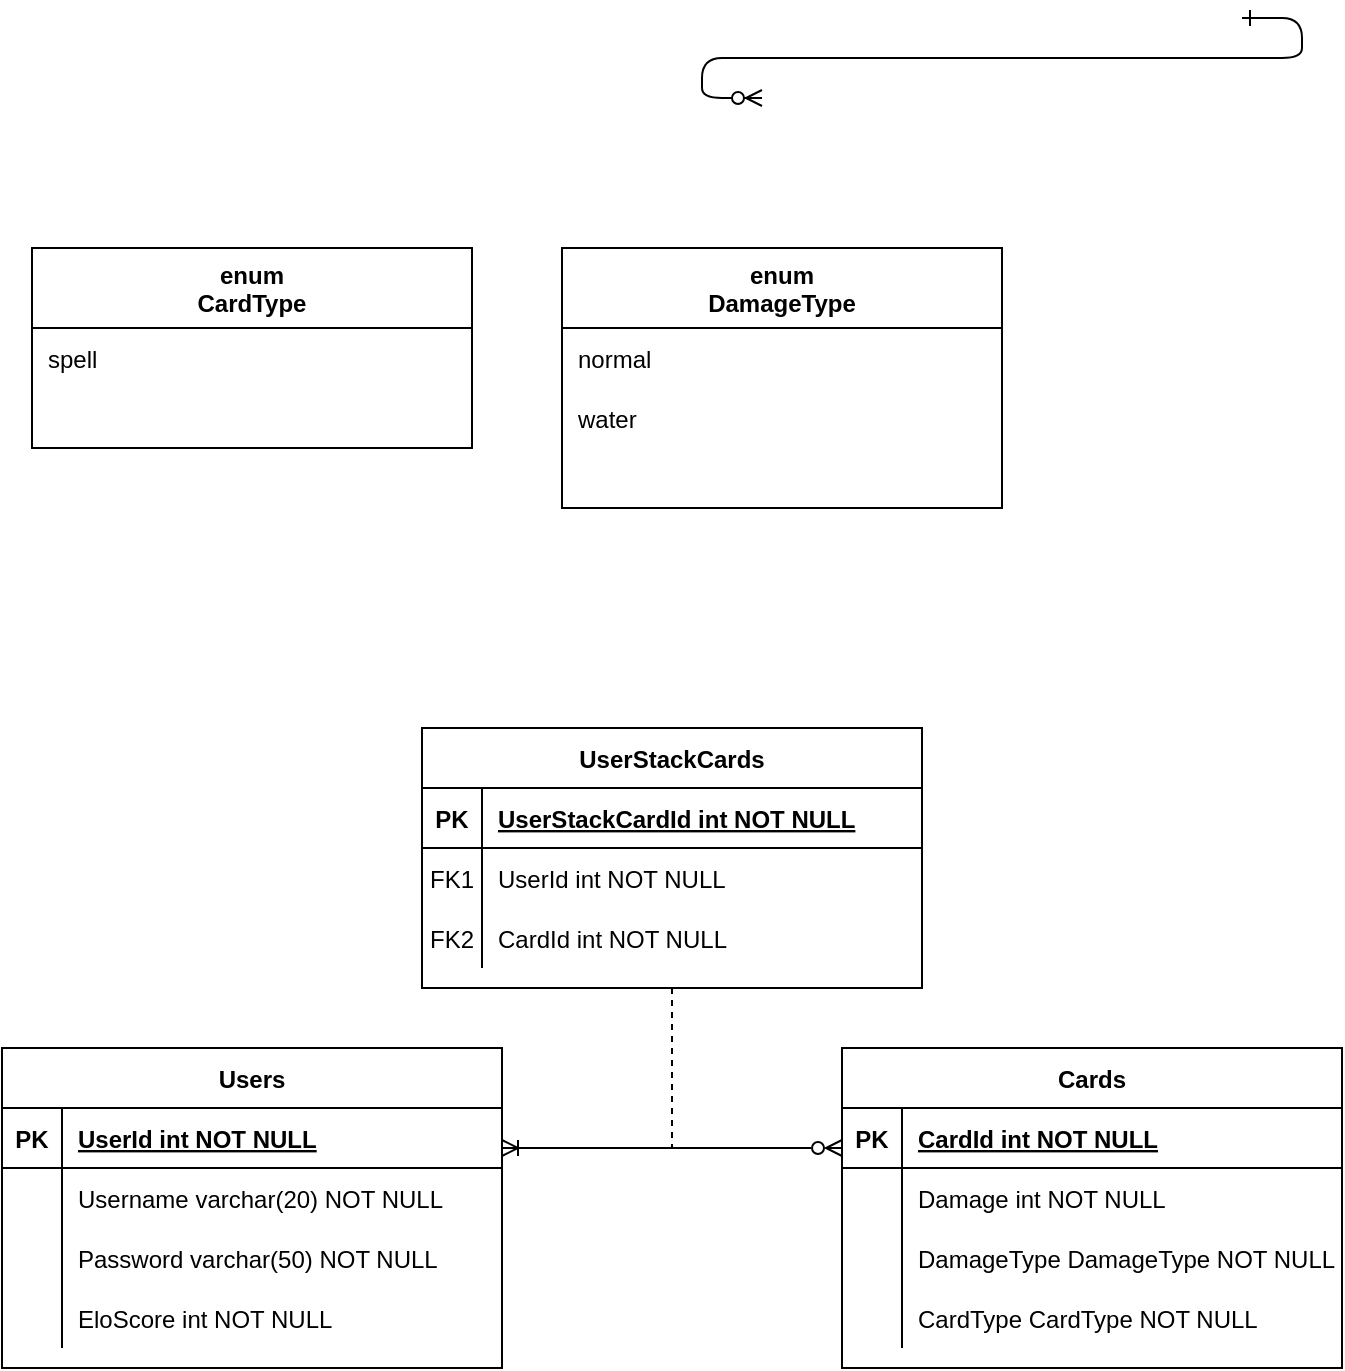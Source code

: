 <mxfile version="22.0.8" type="device">
  <diagram id="R2lEEEUBdFMjLlhIrx00" name="Page-1">
    <mxGraphModel dx="1221" dy="662" grid="1" gridSize="10" guides="1" tooltips="1" connect="1" arrows="1" fold="1" page="1" pageScale="1" pageWidth="850" pageHeight="1100" math="0" shadow="0" extFonts="Permanent Marker^https://fonts.googleapis.com/css?family=Permanent+Marker">
      <root>
        <mxCell id="0" />
        <mxCell id="1" parent="0" />
        <mxCell id="C-vyLk0tnHw3VtMMgP7b-12" value="" style="edgeStyle=entityRelationEdgeStyle;endArrow=ERzeroToMany;startArrow=ERone;endFill=1;startFill=0;" parent="1" target="C-vyLk0tnHw3VtMMgP7b-17" edge="1">
          <mxGeometry width="100" height="100" relative="1" as="geometry">
            <mxPoint x="700" y="165" as="sourcePoint" />
            <mxPoint x="460" y="205" as="targetPoint" />
          </mxGeometry>
        </mxCell>
        <mxCell id="AiCUM0-t5ME2xcEtpfAA-1" value="Users" style="shape=table;startSize=30;container=1;collapsible=1;childLayout=tableLayout;fixedRows=1;rowLines=0;fontStyle=1;align=center;resizeLast=1;" vertex="1" parent="1">
          <mxGeometry x="80" y="680" width="250" height="160" as="geometry" />
        </mxCell>
        <mxCell id="AiCUM0-t5ME2xcEtpfAA-2" value="" style="shape=partialRectangle;collapsible=0;dropTarget=0;pointerEvents=0;fillColor=none;points=[[0,0.5],[1,0.5]];portConstraint=eastwest;top=0;left=0;right=0;bottom=1;" vertex="1" parent="AiCUM0-t5ME2xcEtpfAA-1">
          <mxGeometry y="30" width="250" height="30" as="geometry" />
        </mxCell>
        <mxCell id="AiCUM0-t5ME2xcEtpfAA-3" value="PK" style="shape=partialRectangle;overflow=hidden;connectable=0;fillColor=none;top=0;left=0;bottom=0;right=0;fontStyle=1;" vertex="1" parent="AiCUM0-t5ME2xcEtpfAA-2">
          <mxGeometry width="30" height="30" as="geometry">
            <mxRectangle width="30" height="30" as="alternateBounds" />
          </mxGeometry>
        </mxCell>
        <mxCell id="AiCUM0-t5ME2xcEtpfAA-4" value="UserId int NOT NULL" style="shape=partialRectangle;overflow=hidden;connectable=0;fillColor=none;top=0;left=0;bottom=0;right=0;align=left;spacingLeft=6;fontStyle=5;" vertex="1" parent="AiCUM0-t5ME2xcEtpfAA-2">
          <mxGeometry x="30" width="220" height="30" as="geometry">
            <mxRectangle width="220" height="30" as="alternateBounds" />
          </mxGeometry>
        </mxCell>
        <mxCell id="AiCUM0-t5ME2xcEtpfAA-5" value="" style="shape=partialRectangle;collapsible=0;dropTarget=0;pointerEvents=0;fillColor=none;points=[[0,0.5],[1,0.5]];portConstraint=eastwest;top=0;left=0;right=0;bottom=0;" vertex="1" parent="AiCUM0-t5ME2xcEtpfAA-1">
          <mxGeometry y="60" width="250" height="30" as="geometry" />
        </mxCell>
        <mxCell id="AiCUM0-t5ME2xcEtpfAA-6" value="" style="shape=partialRectangle;overflow=hidden;connectable=0;fillColor=none;top=0;left=0;bottom=0;right=0;" vertex="1" parent="AiCUM0-t5ME2xcEtpfAA-5">
          <mxGeometry width="30" height="30" as="geometry">
            <mxRectangle width="30" height="30" as="alternateBounds" />
          </mxGeometry>
        </mxCell>
        <mxCell id="AiCUM0-t5ME2xcEtpfAA-7" value="Username varchar(20) NOT NULL" style="shape=partialRectangle;overflow=hidden;connectable=0;fillColor=none;top=0;left=0;bottom=0;right=0;align=left;spacingLeft=6;" vertex="1" parent="AiCUM0-t5ME2xcEtpfAA-5">
          <mxGeometry x="30" width="220" height="30" as="geometry">
            <mxRectangle width="220" height="30" as="alternateBounds" />
          </mxGeometry>
        </mxCell>
        <mxCell id="AiCUM0-t5ME2xcEtpfAA-8" style="shape=partialRectangle;collapsible=0;dropTarget=0;pointerEvents=0;fillColor=none;points=[[0,0.5],[1,0.5]];portConstraint=eastwest;top=0;left=0;right=0;bottom=0;" vertex="1" parent="AiCUM0-t5ME2xcEtpfAA-1">
          <mxGeometry y="90" width="250" height="30" as="geometry" />
        </mxCell>
        <mxCell id="AiCUM0-t5ME2xcEtpfAA-9" style="shape=partialRectangle;overflow=hidden;connectable=0;fillColor=none;top=0;left=0;bottom=0;right=0;" vertex="1" parent="AiCUM0-t5ME2xcEtpfAA-8">
          <mxGeometry width="30" height="30" as="geometry">
            <mxRectangle width="30" height="30" as="alternateBounds" />
          </mxGeometry>
        </mxCell>
        <mxCell id="AiCUM0-t5ME2xcEtpfAA-10" value="Password varchar(50) NOT NULL" style="shape=partialRectangle;overflow=hidden;connectable=0;fillColor=none;top=0;left=0;bottom=0;right=0;align=left;spacingLeft=6;" vertex="1" parent="AiCUM0-t5ME2xcEtpfAA-8">
          <mxGeometry x="30" width="220" height="30" as="geometry">
            <mxRectangle width="220" height="30" as="alternateBounds" />
          </mxGeometry>
        </mxCell>
        <mxCell id="AiCUM0-t5ME2xcEtpfAA-11" style="shape=partialRectangle;collapsible=0;dropTarget=0;pointerEvents=0;fillColor=none;points=[[0,0.5],[1,0.5]];portConstraint=eastwest;top=0;left=0;right=0;bottom=0;" vertex="1" parent="AiCUM0-t5ME2xcEtpfAA-1">
          <mxGeometry y="120" width="250" height="30" as="geometry" />
        </mxCell>
        <mxCell id="AiCUM0-t5ME2xcEtpfAA-12" style="shape=partialRectangle;overflow=hidden;connectable=0;fillColor=none;top=0;left=0;bottom=0;right=0;" vertex="1" parent="AiCUM0-t5ME2xcEtpfAA-11">
          <mxGeometry width="30" height="30" as="geometry">
            <mxRectangle width="30" height="30" as="alternateBounds" />
          </mxGeometry>
        </mxCell>
        <mxCell id="AiCUM0-t5ME2xcEtpfAA-13" value="EloScore int NOT NULL" style="shape=partialRectangle;overflow=hidden;connectable=0;fillColor=none;top=0;left=0;bottom=0;right=0;align=left;spacingLeft=6;" vertex="1" parent="AiCUM0-t5ME2xcEtpfAA-11">
          <mxGeometry x="30" width="220" height="30" as="geometry">
            <mxRectangle width="220" height="30" as="alternateBounds" />
          </mxGeometry>
        </mxCell>
        <mxCell id="AiCUM0-t5ME2xcEtpfAA-14" value="Cards" style="shape=table;startSize=30;container=1;collapsible=1;childLayout=tableLayout;fixedRows=1;rowLines=0;fontStyle=1;align=center;resizeLast=1;" vertex="1" parent="1">
          <mxGeometry x="500" y="680" width="250" height="160" as="geometry" />
        </mxCell>
        <mxCell id="AiCUM0-t5ME2xcEtpfAA-15" value="" style="shape=partialRectangle;collapsible=0;dropTarget=0;pointerEvents=0;fillColor=none;points=[[0,0.5],[1,0.5]];portConstraint=eastwest;top=0;left=0;right=0;bottom=1;" vertex="1" parent="AiCUM0-t5ME2xcEtpfAA-14">
          <mxGeometry y="30" width="250" height="30" as="geometry" />
        </mxCell>
        <mxCell id="AiCUM0-t5ME2xcEtpfAA-16" value="PK" style="shape=partialRectangle;overflow=hidden;connectable=0;fillColor=none;top=0;left=0;bottom=0;right=0;fontStyle=1;" vertex="1" parent="AiCUM0-t5ME2xcEtpfAA-15">
          <mxGeometry width="30" height="30" as="geometry">
            <mxRectangle width="30" height="30" as="alternateBounds" />
          </mxGeometry>
        </mxCell>
        <mxCell id="AiCUM0-t5ME2xcEtpfAA-17" value="CardId int NOT NULL" style="shape=partialRectangle;overflow=hidden;connectable=0;fillColor=none;top=0;left=0;bottom=0;right=0;align=left;spacingLeft=6;fontStyle=5;" vertex="1" parent="AiCUM0-t5ME2xcEtpfAA-15">
          <mxGeometry x="30" width="220" height="30" as="geometry">
            <mxRectangle width="220" height="30" as="alternateBounds" />
          </mxGeometry>
        </mxCell>
        <mxCell id="AiCUM0-t5ME2xcEtpfAA-38" style="shape=partialRectangle;collapsible=0;dropTarget=0;pointerEvents=0;fillColor=none;points=[[0,0.5],[1,0.5]];portConstraint=eastwest;top=0;left=0;right=0;bottom=0;" vertex="1" parent="AiCUM0-t5ME2xcEtpfAA-14">
          <mxGeometry y="60" width="250" height="30" as="geometry" />
        </mxCell>
        <mxCell id="AiCUM0-t5ME2xcEtpfAA-39" style="shape=partialRectangle;overflow=hidden;connectable=0;fillColor=none;top=0;left=0;bottom=0;right=0;" vertex="1" parent="AiCUM0-t5ME2xcEtpfAA-38">
          <mxGeometry width="30" height="30" as="geometry">
            <mxRectangle width="30" height="30" as="alternateBounds" />
          </mxGeometry>
        </mxCell>
        <mxCell id="AiCUM0-t5ME2xcEtpfAA-40" value="Damage int NOT NULL" style="shape=partialRectangle;overflow=hidden;connectable=0;fillColor=none;top=0;left=0;bottom=0;right=0;align=left;spacingLeft=6;" vertex="1" parent="AiCUM0-t5ME2xcEtpfAA-38">
          <mxGeometry x="30" width="220" height="30" as="geometry">
            <mxRectangle width="220" height="30" as="alternateBounds" />
          </mxGeometry>
        </mxCell>
        <mxCell id="AiCUM0-t5ME2xcEtpfAA-75" style="shape=partialRectangle;collapsible=0;dropTarget=0;pointerEvents=0;fillColor=none;points=[[0,0.5],[1,0.5]];portConstraint=eastwest;top=0;left=0;right=0;bottom=0;" vertex="1" parent="AiCUM0-t5ME2xcEtpfAA-14">
          <mxGeometry y="90" width="250" height="30" as="geometry" />
        </mxCell>
        <mxCell id="AiCUM0-t5ME2xcEtpfAA-76" style="shape=partialRectangle;overflow=hidden;connectable=0;fillColor=none;top=0;left=0;bottom=0;right=0;" vertex="1" parent="AiCUM0-t5ME2xcEtpfAA-75">
          <mxGeometry width="30" height="30" as="geometry">
            <mxRectangle width="30" height="30" as="alternateBounds" />
          </mxGeometry>
        </mxCell>
        <mxCell id="AiCUM0-t5ME2xcEtpfAA-77" value="DamageType DamageType NOT NULL" style="shape=partialRectangle;overflow=hidden;connectable=0;fillColor=none;top=0;left=0;bottom=0;right=0;align=left;spacingLeft=6;" vertex="1" parent="AiCUM0-t5ME2xcEtpfAA-75">
          <mxGeometry x="30" width="220" height="30" as="geometry">
            <mxRectangle width="220" height="30" as="alternateBounds" />
          </mxGeometry>
        </mxCell>
        <mxCell id="AiCUM0-t5ME2xcEtpfAA-78" style="shape=partialRectangle;collapsible=0;dropTarget=0;pointerEvents=0;fillColor=none;points=[[0,0.5],[1,0.5]];portConstraint=eastwest;top=0;left=0;right=0;bottom=0;" vertex="1" parent="AiCUM0-t5ME2xcEtpfAA-14">
          <mxGeometry y="120" width="250" height="30" as="geometry" />
        </mxCell>
        <mxCell id="AiCUM0-t5ME2xcEtpfAA-79" style="shape=partialRectangle;overflow=hidden;connectable=0;fillColor=none;top=0;left=0;bottom=0;right=0;" vertex="1" parent="AiCUM0-t5ME2xcEtpfAA-78">
          <mxGeometry width="30" height="30" as="geometry">
            <mxRectangle width="30" height="30" as="alternateBounds" />
          </mxGeometry>
        </mxCell>
        <mxCell id="AiCUM0-t5ME2xcEtpfAA-80" value="CardType CardType NOT NULL" style="shape=partialRectangle;overflow=hidden;connectable=0;fillColor=none;top=0;left=0;bottom=0;right=0;align=left;spacingLeft=6;" vertex="1" parent="AiCUM0-t5ME2xcEtpfAA-78">
          <mxGeometry x="30" width="220" height="30" as="geometry">
            <mxRectangle width="220" height="30" as="alternateBounds" />
          </mxGeometry>
        </mxCell>
        <mxCell id="AiCUM0-t5ME2xcEtpfAA-55" value="enum&#xa;CardType" style="shape=table;startSize=40;container=1;collapsible=1;childLayout=tableLayout;fixedRows=1;rowLines=0;fontStyle=1;align=center;resizeLast=1;" vertex="1" parent="1">
          <mxGeometry x="95" y="280" width="220" height="100" as="geometry" />
        </mxCell>
        <mxCell id="AiCUM0-t5ME2xcEtpfAA-71" style="shape=partialRectangle;collapsible=0;dropTarget=0;pointerEvents=0;fillColor=none;points=[[0,0.5],[1,0.5]];portConstraint=eastwest;top=0;left=0;right=0;bottom=0;" vertex="1" parent="AiCUM0-t5ME2xcEtpfAA-55">
          <mxGeometry y="40" width="220" height="30" as="geometry" />
        </mxCell>
        <mxCell id="AiCUM0-t5ME2xcEtpfAA-72" value="spell" style="shape=partialRectangle;overflow=hidden;connectable=0;fillColor=none;top=0;left=0;bottom=0;right=0;align=left;spacingLeft=6;" vertex="1" parent="AiCUM0-t5ME2xcEtpfAA-71">
          <mxGeometry width="220" height="30" as="geometry">
            <mxRectangle width="220" height="30" as="alternateBounds" />
          </mxGeometry>
        </mxCell>
        <mxCell id="AiCUM0-t5ME2xcEtpfAA-62" style="shape=partialRectangle;collapsible=0;dropTarget=0;pointerEvents=0;fillColor=none;points=[[0,0.5],[1,0.5]];portConstraint=eastwest;top=0;left=0;right=0;bottom=1;" vertex="1" parent="AiCUM0-t5ME2xcEtpfAA-55">
          <mxGeometry y="70" width="220" height="30" as="geometry" />
        </mxCell>
        <mxCell id="AiCUM0-t5ME2xcEtpfAA-64" style="shape=partialRectangle;overflow=hidden;connectable=0;fillColor=none;top=0;left=0;bottom=0;right=0;align=left;spacingLeft=6;fontStyle=5;" vertex="1" parent="AiCUM0-t5ME2xcEtpfAA-62">
          <mxGeometry width="220" height="30" as="geometry">
            <mxRectangle width="220" height="30" as="alternateBounds" />
          </mxGeometry>
        </mxCell>
        <mxCell id="AiCUM0-t5ME2xcEtpfAA-81" value="enum&#xa;DamageType" style="shape=table;startSize=40;container=1;collapsible=1;childLayout=tableLayout;fixedRows=1;rowLines=0;fontStyle=1;align=center;resizeLast=1;" vertex="1" parent="1">
          <mxGeometry x="360" y="280" width="220" height="130" as="geometry" />
        </mxCell>
        <mxCell id="AiCUM0-t5ME2xcEtpfAA-84" style="shape=partialRectangle;collapsible=0;dropTarget=0;pointerEvents=0;fillColor=none;points=[[0,0.5],[1,0.5]];portConstraint=eastwest;top=0;left=0;right=0;bottom=0;" vertex="1" parent="AiCUM0-t5ME2xcEtpfAA-81">
          <mxGeometry y="40" width="220" height="30" as="geometry" />
        </mxCell>
        <mxCell id="AiCUM0-t5ME2xcEtpfAA-85" value="normal" style="shape=partialRectangle;overflow=hidden;connectable=0;fillColor=none;top=0;left=0;bottom=0;right=0;align=left;spacingLeft=6;" vertex="1" parent="AiCUM0-t5ME2xcEtpfAA-84">
          <mxGeometry width="220" height="30" as="geometry">
            <mxRectangle width="220" height="30" as="alternateBounds" />
          </mxGeometry>
        </mxCell>
        <mxCell id="AiCUM0-t5ME2xcEtpfAA-86" style="shape=partialRectangle;collapsible=0;dropTarget=0;pointerEvents=0;fillColor=none;points=[[0,0.5],[1,0.5]];portConstraint=eastwest;top=0;left=0;right=0;bottom=0;" vertex="1" parent="AiCUM0-t5ME2xcEtpfAA-81">
          <mxGeometry y="70" width="220" height="30" as="geometry" />
        </mxCell>
        <mxCell id="AiCUM0-t5ME2xcEtpfAA-87" value="water" style="shape=partialRectangle;overflow=hidden;connectable=0;fillColor=none;top=0;left=0;bottom=0;right=0;align=left;spacingLeft=6;" vertex="1" parent="AiCUM0-t5ME2xcEtpfAA-86">
          <mxGeometry width="220" height="30" as="geometry">
            <mxRectangle width="220" height="30" as="alternateBounds" />
          </mxGeometry>
        </mxCell>
        <mxCell id="AiCUM0-t5ME2xcEtpfAA-88" style="shape=partialRectangle;collapsible=0;dropTarget=0;pointerEvents=0;fillColor=none;points=[[0,0.5],[1,0.5]];portConstraint=eastwest;top=0;left=0;right=0;bottom=1;" vertex="1" parent="AiCUM0-t5ME2xcEtpfAA-81">
          <mxGeometry y="100" width="220" height="30" as="geometry" />
        </mxCell>
        <mxCell id="AiCUM0-t5ME2xcEtpfAA-89" style="shape=partialRectangle;overflow=hidden;connectable=0;fillColor=none;top=0;left=0;bottom=0;right=0;align=left;spacingLeft=6;fontStyle=5;" vertex="1" parent="AiCUM0-t5ME2xcEtpfAA-88">
          <mxGeometry width="220" height="30" as="geometry">
            <mxRectangle width="220" height="30" as="alternateBounds" />
          </mxGeometry>
        </mxCell>
        <mxCell id="AiCUM0-t5ME2xcEtpfAA-107" style="edgeStyle=orthogonalEdgeStyle;rounded=0;orthogonalLoop=1;jettySize=auto;html=1;exitX=0.5;exitY=1;exitDx=0;exitDy=0;dashed=1;endArrow=none;endFill=0;" edge="1" parent="1" source="AiCUM0-t5ME2xcEtpfAA-90">
          <mxGeometry relative="1" as="geometry">
            <mxPoint x="415" y="730" as="targetPoint" />
          </mxGeometry>
        </mxCell>
        <mxCell id="AiCUM0-t5ME2xcEtpfAA-90" value="UserStackCards" style="shape=table;startSize=30;container=1;collapsible=1;childLayout=tableLayout;fixedRows=1;rowLines=0;fontStyle=1;align=center;resizeLast=1;" vertex="1" parent="1">
          <mxGeometry x="290" y="520" width="250" height="130" as="geometry" />
        </mxCell>
        <mxCell id="AiCUM0-t5ME2xcEtpfAA-91" value="" style="shape=partialRectangle;collapsible=0;dropTarget=0;pointerEvents=0;fillColor=none;points=[[0,0.5],[1,0.5]];portConstraint=eastwest;top=0;left=0;right=0;bottom=1;" vertex="1" parent="AiCUM0-t5ME2xcEtpfAA-90">
          <mxGeometry y="30" width="250" height="30" as="geometry" />
        </mxCell>
        <mxCell id="AiCUM0-t5ME2xcEtpfAA-92" value="PK" style="shape=partialRectangle;overflow=hidden;connectable=0;fillColor=none;top=0;left=0;bottom=0;right=0;fontStyle=1;" vertex="1" parent="AiCUM0-t5ME2xcEtpfAA-91">
          <mxGeometry width="30" height="30" as="geometry">
            <mxRectangle width="30" height="30" as="alternateBounds" />
          </mxGeometry>
        </mxCell>
        <mxCell id="AiCUM0-t5ME2xcEtpfAA-93" value="UserStackCardId int NOT NULL" style="shape=partialRectangle;overflow=hidden;connectable=0;fillColor=none;top=0;left=0;bottom=0;right=0;align=left;spacingLeft=6;fontStyle=5;" vertex="1" parent="AiCUM0-t5ME2xcEtpfAA-91">
          <mxGeometry x="30" width="220" height="30" as="geometry">
            <mxRectangle width="220" height="30" as="alternateBounds" />
          </mxGeometry>
        </mxCell>
        <mxCell id="AiCUM0-t5ME2xcEtpfAA-94" style="shape=partialRectangle;collapsible=0;dropTarget=0;pointerEvents=0;fillColor=none;points=[[0,0.5],[1,0.5]];portConstraint=eastwest;top=0;left=0;right=0;bottom=0;" vertex="1" parent="AiCUM0-t5ME2xcEtpfAA-90">
          <mxGeometry y="60" width="250" height="30" as="geometry" />
        </mxCell>
        <mxCell id="AiCUM0-t5ME2xcEtpfAA-95" value="FK1" style="shape=partialRectangle;overflow=hidden;connectable=0;fillColor=none;top=0;left=0;bottom=0;right=0;" vertex="1" parent="AiCUM0-t5ME2xcEtpfAA-94">
          <mxGeometry width="30" height="30" as="geometry">
            <mxRectangle width="30" height="30" as="alternateBounds" />
          </mxGeometry>
        </mxCell>
        <mxCell id="AiCUM0-t5ME2xcEtpfAA-96" value="UserId int NOT NULL" style="shape=partialRectangle;overflow=hidden;connectable=0;fillColor=none;top=0;left=0;bottom=0;right=0;align=left;spacingLeft=6;" vertex="1" parent="AiCUM0-t5ME2xcEtpfAA-94">
          <mxGeometry x="30" width="220" height="30" as="geometry">
            <mxRectangle width="220" height="30" as="alternateBounds" />
          </mxGeometry>
        </mxCell>
        <mxCell id="AiCUM0-t5ME2xcEtpfAA-97" style="shape=partialRectangle;collapsible=0;dropTarget=0;pointerEvents=0;fillColor=none;points=[[0,0.5],[1,0.5]];portConstraint=eastwest;top=0;left=0;right=0;bottom=0;" vertex="1" parent="AiCUM0-t5ME2xcEtpfAA-90">
          <mxGeometry y="90" width="250" height="30" as="geometry" />
        </mxCell>
        <mxCell id="AiCUM0-t5ME2xcEtpfAA-98" value="FK2" style="shape=partialRectangle;overflow=hidden;connectable=0;fillColor=none;top=0;left=0;bottom=0;right=0;" vertex="1" parent="AiCUM0-t5ME2xcEtpfAA-97">
          <mxGeometry width="30" height="30" as="geometry">
            <mxRectangle width="30" height="30" as="alternateBounds" />
          </mxGeometry>
        </mxCell>
        <mxCell id="AiCUM0-t5ME2xcEtpfAA-99" value="CardId int NOT NULL" style="shape=partialRectangle;overflow=hidden;connectable=0;fillColor=none;top=0;left=0;bottom=0;right=0;align=left;spacingLeft=6;" vertex="1" parent="AiCUM0-t5ME2xcEtpfAA-97">
          <mxGeometry x="30" width="220" height="30" as="geometry">
            <mxRectangle width="220" height="30" as="alternateBounds" />
          </mxGeometry>
        </mxCell>
        <mxCell id="AiCUM0-t5ME2xcEtpfAA-105" style="edgeStyle=orthogonalEdgeStyle;rounded=0;orthogonalLoop=1;jettySize=auto;html=1;endArrow=ERoneToMany;endFill=0;startArrow=ERzeroToMany;startFill=0;" edge="1" parent="1">
          <mxGeometry relative="1" as="geometry">
            <mxPoint x="500" y="730" as="sourcePoint" />
            <mxPoint x="330" y="730" as="targetPoint" />
          </mxGeometry>
        </mxCell>
      </root>
    </mxGraphModel>
  </diagram>
</mxfile>
